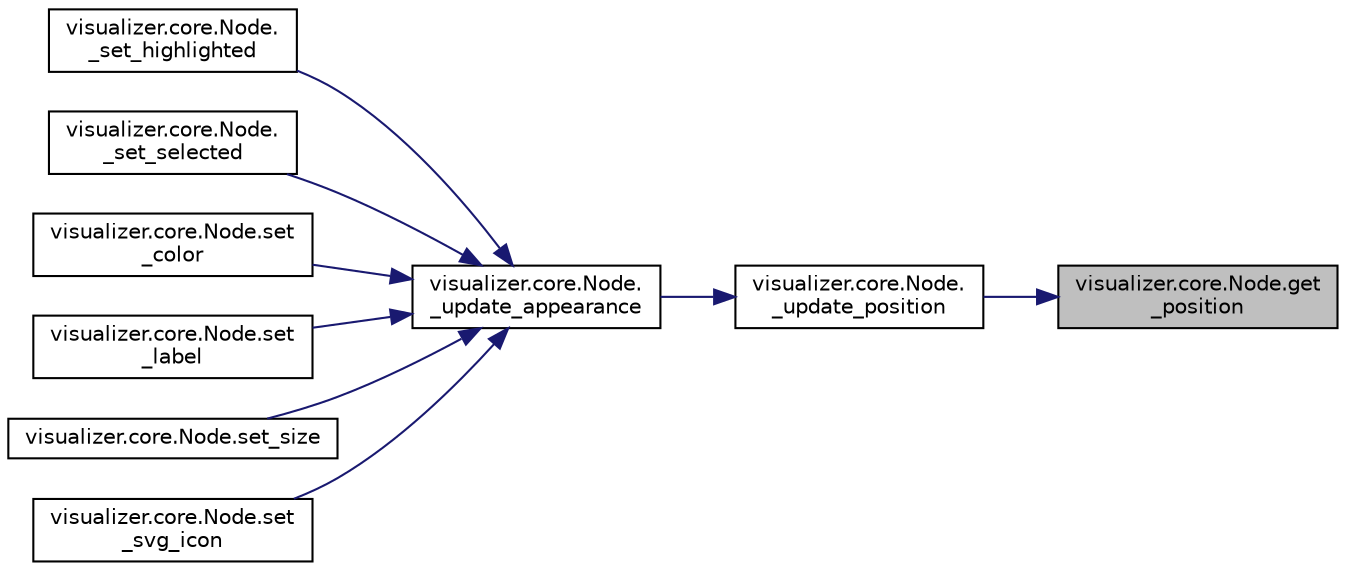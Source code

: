 digraph "visualizer.core.Node.get_position"
{
 // LATEX_PDF_SIZE
  edge [fontname="Helvetica",fontsize="10",labelfontname="Helvetica",labelfontsize="10"];
  node [fontname="Helvetica",fontsize="10",shape=record];
  rankdir="RL";
  Node1 [label="visualizer.core.Node.get\l_position",height=0.2,width=0.4,color="black", fillcolor="grey75", style="filled", fontcolor="black",tooltip="Get position function."];
  Node1 -> Node2 [dir="back",color="midnightblue",fontsize="10",style="solid",fontname="Helvetica"];
  Node2 [label="visualizer.core.Node.\l_update_position",height=0.2,width=0.4,color="black", fillcolor="white", style="filled",URL="$classvisualizer_1_1core_1_1_node.html#ac783a9a6e8c4799d2b38cf5cc5ce71f3",tooltip="Update position function."];
  Node2 -> Node3 [dir="back",color="midnightblue",fontsize="10",style="solid",fontname="Helvetica"];
  Node3 [label="visualizer.core.Node.\l_update_appearance",height=0.2,width=0.4,color="black", fillcolor="white", style="filled",URL="$classvisualizer_1_1core_1_1_node.html#ae5b37840dd64cdf83640f3e4e0ac7f09",tooltip="Update the node aspect to reflect the selected/highlighted state."];
  Node3 -> Node4 [dir="back",color="midnightblue",fontsize="10",style="solid",fontname="Helvetica"];
  Node4 [label="visualizer.core.Node.\l_set_highlighted",height=0.2,width=0.4,color="black", fillcolor="white", style="filled",URL="$classvisualizer_1_1core_1_1_node.html#ae5beb3fb1baf0a82aac7d97095be2e03",tooltip="Set highlighted function."];
  Node3 -> Node5 [dir="back",color="midnightblue",fontsize="10",style="solid",fontname="Helvetica"];
  Node5 [label="visualizer.core.Node.\l_set_selected",height=0.2,width=0.4,color="black", fillcolor="white", style="filled",URL="$classvisualizer_1_1core_1_1_node.html#a3ceba64906269d901c47af74a60f06a0",tooltip="Set selected function."];
  Node3 -> Node6 [dir="back",color="midnightblue",fontsize="10",style="solid",fontname="Helvetica"];
  Node6 [label="visualizer.core.Node.set\l_color",height=0.2,width=0.4,color="black", fillcolor="white", style="filled",URL="$classvisualizer_1_1core_1_1_node.html#aa50f8c1b99b627e1509fe273af6096ca",tooltip="Set color function."];
  Node3 -> Node7 [dir="back",color="midnightblue",fontsize="10",style="solid",fontname="Helvetica"];
  Node7 [label="visualizer.core.Node.set\l_label",height=0.2,width=0.4,color="black", fillcolor="white", style="filled",URL="$classvisualizer_1_1core_1_1_node.html#a2af5df5a7ac732941d9f4091fbec2e2e",tooltip="Set a label for the node."];
  Node3 -> Node8 [dir="back",color="midnightblue",fontsize="10",style="solid",fontname="Helvetica"];
  Node8 [label="visualizer.core.Node.set_size",height=0.2,width=0.4,color="black", fillcolor="white", style="filled",URL="$classvisualizer_1_1core_1_1_node.html#ae3c935cc239df56943eb4a731511500c",tooltip="Set size function."];
  Node3 -> Node9 [dir="back",color="midnightblue",fontsize="10",style="solid",fontname="Helvetica"];
  Node9 [label="visualizer.core.Node.set\l_svg_icon",height=0.2,width=0.4,color="black", fillcolor="white", style="filled",URL="$classvisualizer_1_1core_1_1_node.html#a308c7317a292873bfeb648b1ca1a839e",tooltip="Set a background SVG icon for the node."];
}
